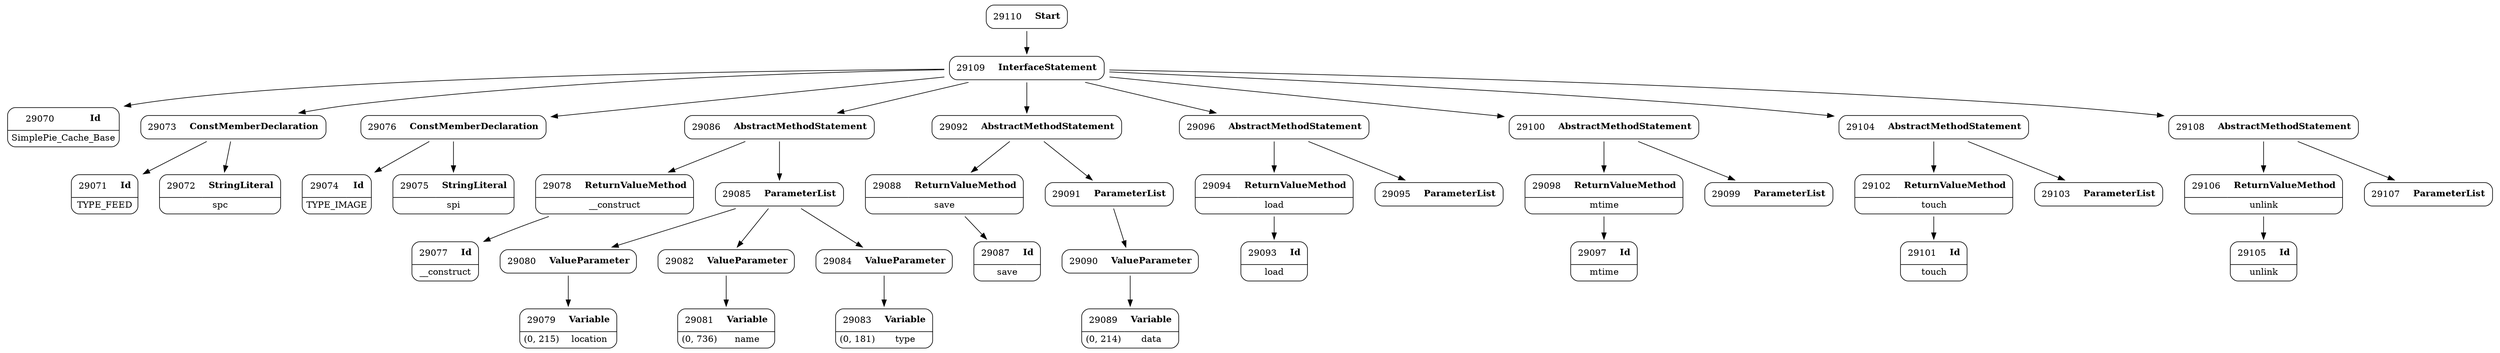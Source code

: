 digraph ast {
node [shape=none];
29070 [label=<<TABLE border='1' cellspacing='0' cellpadding='10' style='rounded' ><TR><TD border='0'>29070</TD><TD border='0'><B>Id</B></TD></TR><HR/><TR><TD border='0' cellpadding='5' colspan='2'>SimplePie_Cache_Base</TD></TR></TABLE>>];
29071 [label=<<TABLE border='1' cellspacing='0' cellpadding='10' style='rounded' ><TR><TD border='0'>29071</TD><TD border='0'><B>Id</B></TD></TR><HR/><TR><TD border='0' cellpadding='5' colspan='2'>TYPE_FEED</TD></TR></TABLE>>];
29072 [label=<<TABLE border='1' cellspacing='0' cellpadding='10' style='rounded' ><TR><TD border='0'>29072</TD><TD border='0'><B>StringLiteral</B></TD></TR><HR/><TR><TD border='0' cellpadding='5' colspan='2'>spc</TD></TR></TABLE>>];
29073 [label=<<TABLE border='1' cellspacing='0' cellpadding='10' style='rounded' ><TR><TD border='0'>29073</TD><TD border='0'><B>ConstMemberDeclaration</B></TD></TR></TABLE>>];
29073 -> 29071 [weight=2];
29073 -> 29072 [weight=2];
29074 [label=<<TABLE border='1' cellspacing='0' cellpadding='10' style='rounded' ><TR><TD border='0'>29074</TD><TD border='0'><B>Id</B></TD></TR><HR/><TR><TD border='0' cellpadding='5' colspan='2'>TYPE_IMAGE</TD></TR></TABLE>>];
29075 [label=<<TABLE border='1' cellspacing='0' cellpadding='10' style='rounded' ><TR><TD border='0'>29075</TD><TD border='0'><B>StringLiteral</B></TD></TR><HR/><TR><TD border='0' cellpadding='5' colspan='2'>spi</TD></TR></TABLE>>];
29076 [label=<<TABLE border='1' cellspacing='0' cellpadding='10' style='rounded' ><TR><TD border='0'>29076</TD><TD border='0'><B>ConstMemberDeclaration</B></TD></TR></TABLE>>];
29076 -> 29074 [weight=2];
29076 -> 29075 [weight=2];
29077 [label=<<TABLE border='1' cellspacing='0' cellpadding='10' style='rounded' ><TR><TD border='0'>29077</TD><TD border='0'><B>Id</B></TD></TR><HR/><TR><TD border='0' cellpadding='5' colspan='2'>__construct</TD></TR></TABLE>>];
29078 [label=<<TABLE border='1' cellspacing='0' cellpadding='10' style='rounded' ><TR><TD border='0'>29078</TD><TD border='0'><B>ReturnValueMethod</B></TD></TR><HR/><TR><TD border='0' cellpadding='5' colspan='2'>__construct</TD></TR></TABLE>>];
29078 -> 29077 [weight=2];
29079 [label=<<TABLE border='1' cellspacing='0' cellpadding='10' style='rounded' ><TR><TD border='0'>29079</TD><TD border='0'><B>Variable</B></TD></TR><HR/><TR><TD border='0' cellpadding='5'>(0, 215)</TD><TD border='0' cellpadding='5'>location</TD></TR></TABLE>>];
29080 [label=<<TABLE border='1' cellspacing='0' cellpadding='10' style='rounded' ><TR><TD border='0'>29080</TD><TD border='0'><B>ValueParameter</B></TD></TR></TABLE>>];
29080 -> 29079 [weight=2];
29081 [label=<<TABLE border='1' cellspacing='0' cellpadding='10' style='rounded' ><TR><TD border='0'>29081</TD><TD border='0'><B>Variable</B></TD></TR><HR/><TR><TD border='0' cellpadding='5'>(0, 736)</TD><TD border='0' cellpadding='5'>name</TD></TR></TABLE>>];
29082 [label=<<TABLE border='1' cellspacing='0' cellpadding='10' style='rounded' ><TR><TD border='0'>29082</TD><TD border='0'><B>ValueParameter</B></TD></TR></TABLE>>];
29082 -> 29081 [weight=2];
29083 [label=<<TABLE border='1' cellspacing='0' cellpadding='10' style='rounded' ><TR><TD border='0'>29083</TD><TD border='0'><B>Variable</B></TD></TR><HR/><TR><TD border='0' cellpadding='5'>(0, 181)</TD><TD border='0' cellpadding='5'>type</TD></TR></TABLE>>];
29084 [label=<<TABLE border='1' cellspacing='0' cellpadding='10' style='rounded' ><TR><TD border='0'>29084</TD><TD border='0'><B>ValueParameter</B></TD></TR></TABLE>>];
29084 -> 29083 [weight=2];
29085 [label=<<TABLE border='1' cellspacing='0' cellpadding='10' style='rounded' ><TR><TD border='0'>29085</TD><TD border='0'><B>ParameterList</B></TD></TR></TABLE>>];
29085 -> 29080 [weight=2];
29085 -> 29082 [weight=2];
29085 -> 29084 [weight=2];
29086 [label=<<TABLE border='1' cellspacing='0' cellpadding='10' style='rounded' ><TR><TD border='0'>29086</TD><TD border='0'><B>AbstractMethodStatement</B></TD></TR></TABLE>>];
29086 -> 29078 [weight=2];
29086 -> 29085 [weight=2];
29087 [label=<<TABLE border='1' cellspacing='0' cellpadding='10' style='rounded' ><TR><TD border='0'>29087</TD><TD border='0'><B>Id</B></TD></TR><HR/><TR><TD border='0' cellpadding='5' colspan='2'>save</TD></TR></TABLE>>];
29088 [label=<<TABLE border='1' cellspacing='0' cellpadding='10' style='rounded' ><TR><TD border='0'>29088</TD><TD border='0'><B>ReturnValueMethod</B></TD></TR><HR/><TR><TD border='0' cellpadding='5' colspan='2'>save</TD></TR></TABLE>>];
29088 -> 29087 [weight=2];
29089 [label=<<TABLE border='1' cellspacing='0' cellpadding='10' style='rounded' ><TR><TD border='0'>29089</TD><TD border='0'><B>Variable</B></TD></TR><HR/><TR><TD border='0' cellpadding='5'>(0, 214)</TD><TD border='0' cellpadding='5'>data</TD></TR></TABLE>>];
29090 [label=<<TABLE border='1' cellspacing='0' cellpadding='10' style='rounded' ><TR><TD border='0'>29090</TD><TD border='0'><B>ValueParameter</B></TD></TR></TABLE>>];
29090 -> 29089 [weight=2];
29091 [label=<<TABLE border='1' cellspacing='0' cellpadding='10' style='rounded' ><TR><TD border='0'>29091</TD><TD border='0'><B>ParameterList</B></TD></TR></TABLE>>];
29091 -> 29090 [weight=2];
29092 [label=<<TABLE border='1' cellspacing='0' cellpadding='10' style='rounded' ><TR><TD border='0'>29092</TD><TD border='0'><B>AbstractMethodStatement</B></TD></TR></TABLE>>];
29092 -> 29088 [weight=2];
29092 -> 29091 [weight=2];
29093 [label=<<TABLE border='1' cellspacing='0' cellpadding='10' style='rounded' ><TR><TD border='0'>29093</TD><TD border='0'><B>Id</B></TD></TR><HR/><TR><TD border='0' cellpadding='5' colspan='2'>load</TD></TR></TABLE>>];
29094 [label=<<TABLE border='1' cellspacing='0' cellpadding='10' style='rounded' ><TR><TD border='0'>29094</TD><TD border='0'><B>ReturnValueMethod</B></TD></TR><HR/><TR><TD border='0' cellpadding='5' colspan='2'>load</TD></TR></TABLE>>];
29094 -> 29093 [weight=2];
29095 [label=<<TABLE border='1' cellspacing='0' cellpadding='10' style='rounded' ><TR><TD border='0'>29095</TD><TD border='0'><B>ParameterList</B></TD></TR></TABLE>>];
29096 [label=<<TABLE border='1' cellspacing='0' cellpadding='10' style='rounded' ><TR><TD border='0'>29096</TD><TD border='0'><B>AbstractMethodStatement</B></TD></TR></TABLE>>];
29096 -> 29094 [weight=2];
29096 -> 29095 [weight=2];
29097 [label=<<TABLE border='1' cellspacing='0' cellpadding='10' style='rounded' ><TR><TD border='0'>29097</TD><TD border='0'><B>Id</B></TD></TR><HR/><TR><TD border='0' cellpadding='5' colspan='2'>mtime</TD></TR></TABLE>>];
29098 [label=<<TABLE border='1' cellspacing='0' cellpadding='10' style='rounded' ><TR><TD border='0'>29098</TD><TD border='0'><B>ReturnValueMethod</B></TD></TR><HR/><TR><TD border='0' cellpadding='5' colspan='2'>mtime</TD></TR></TABLE>>];
29098 -> 29097 [weight=2];
29099 [label=<<TABLE border='1' cellspacing='0' cellpadding='10' style='rounded' ><TR><TD border='0'>29099</TD><TD border='0'><B>ParameterList</B></TD></TR></TABLE>>];
29100 [label=<<TABLE border='1' cellspacing='0' cellpadding='10' style='rounded' ><TR><TD border='0'>29100</TD><TD border='0'><B>AbstractMethodStatement</B></TD></TR></TABLE>>];
29100 -> 29098 [weight=2];
29100 -> 29099 [weight=2];
29101 [label=<<TABLE border='1' cellspacing='0' cellpadding='10' style='rounded' ><TR><TD border='0'>29101</TD><TD border='0'><B>Id</B></TD></TR><HR/><TR><TD border='0' cellpadding='5' colspan='2'>touch</TD></TR></TABLE>>];
29102 [label=<<TABLE border='1' cellspacing='0' cellpadding='10' style='rounded' ><TR><TD border='0'>29102</TD><TD border='0'><B>ReturnValueMethod</B></TD></TR><HR/><TR><TD border='0' cellpadding='5' colspan='2'>touch</TD></TR></TABLE>>];
29102 -> 29101 [weight=2];
29103 [label=<<TABLE border='1' cellspacing='0' cellpadding='10' style='rounded' ><TR><TD border='0'>29103</TD><TD border='0'><B>ParameterList</B></TD></TR></TABLE>>];
29104 [label=<<TABLE border='1' cellspacing='0' cellpadding='10' style='rounded' ><TR><TD border='0'>29104</TD><TD border='0'><B>AbstractMethodStatement</B></TD></TR></TABLE>>];
29104 -> 29102 [weight=2];
29104 -> 29103 [weight=2];
29105 [label=<<TABLE border='1' cellspacing='0' cellpadding='10' style='rounded' ><TR><TD border='0'>29105</TD><TD border='0'><B>Id</B></TD></TR><HR/><TR><TD border='0' cellpadding='5' colspan='2'>unlink</TD></TR></TABLE>>];
29106 [label=<<TABLE border='1' cellspacing='0' cellpadding='10' style='rounded' ><TR><TD border='0'>29106</TD><TD border='0'><B>ReturnValueMethod</B></TD></TR><HR/><TR><TD border='0' cellpadding='5' colspan='2'>unlink</TD></TR></TABLE>>];
29106 -> 29105 [weight=2];
29107 [label=<<TABLE border='1' cellspacing='0' cellpadding='10' style='rounded' ><TR><TD border='0'>29107</TD><TD border='0'><B>ParameterList</B></TD></TR></TABLE>>];
29108 [label=<<TABLE border='1' cellspacing='0' cellpadding='10' style='rounded' ><TR><TD border='0'>29108</TD><TD border='0'><B>AbstractMethodStatement</B></TD></TR></TABLE>>];
29108 -> 29106 [weight=2];
29108 -> 29107 [weight=2];
29109 [label=<<TABLE border='1' cellspacing='0' cellpadding='10' style='rounded' ><TR><TD border='0'>29109</TD><TD border='0'><B>InterfaceStatement</B></TD></TR></TABLE>>];
29109 -> 29070 [weight=2];
29109 -> 29073 [weight=2];
29109 -> 29076 [weight=2];
29109 -> 29086 [weight=2];
29109 -> 29092 [weight=2];
29109 -> 29096 [weight=2];
29109 -> 29100 [weight=2];
29109 -> 29104 [weight=2];
29109 -> 29108 [weight=2];
29110 [label=<<TABLE border='1' cellspacing='0' cellpadding='10' style='rounded' ><TR><TD border='0'>29110</TD><TD border='0'><B>Start</B></TD></TR></TABLE>>];
29110 -> 29109 [weight=2];
}
